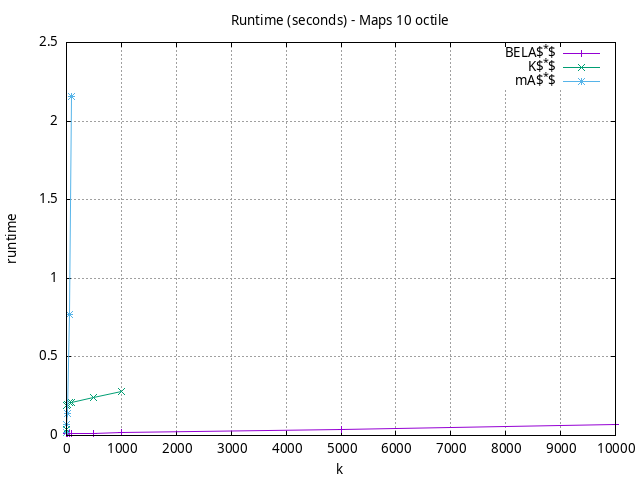 #!/usr/bin/gnuplot
# -*- coding: utf-8 -*-
#
# results/maps/octile/10/random512-10.heuristic.octile.runtime.gnuplot
#
# Started on 04/02/2024 21:34:14
# Author: Carlos Linares López
set grid
set xlabel "k"
set ylabel "runtime"

set title "Runtime (seconds) - Maps 10 octile"

set terminal png enhanced font "Ariel,10"
set output 'random512-10.heuristic.octile.runtime.png'

plot "-" title "BELA$^*$"      with linesp, "-" title "K$^*$"      with linesp, "-" title "mA$^*$"      with linesp

	1 0.010201574080000003
	5 0.010523871999999998
	10 0.011127146950000001
	50 0.011161612900000001
	100 0.011568151400000002
	500 0.0141655519
	1000 0.017293110299999997
	5000 0.040400897000000005
	10000 0.06971650700000001
end
	1 0.036012199
	5 0.19167723599999997
	10 0.198682301
	50 0.20897294400000002
	100 0.21296253500000004
	500 0.24349660000000004
	1000 0.28189185
end
	1 0.0175049452
	5 0.07175557192
	10 0.13849216809
	50 0.7673659076
	100 2.1582880803
end
